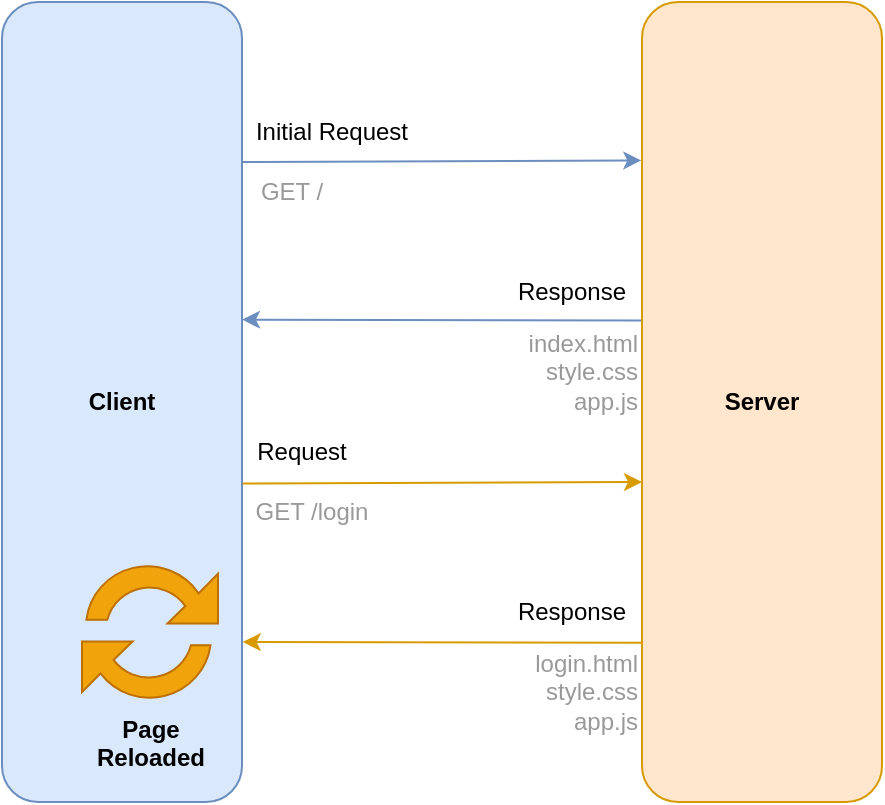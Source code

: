 <mxfile version="20.2.3" type="device"><diagram id="33eHRCcGwjouYvyMAvYt" name="페이지-1"><mxGraphModel dx="651" dy="495" grid="1" gridSize="10" guides="1" tooltips="1" connect="1" arrows="1" fold="1" page="1" pageScale="1" pageWidth="827" pageHeight="1169" math="0" shadow="0"><root><mxCell id="0"/><mxCell id="1" parent="0"/><mxCell id="Tx5qbNKLQodv2c15p00m-1" value="&lt;b&gt;Client&lt;/b&gt;" style="rounded=1;whiteSpace=wrap;html=1;fillColor=#dae8fc;strokeColor=#6c8ebf;" vertex="1" parent="1"><mxGeometry x="40" y="160" width="120" height="400" as="geometry"/></mxCell><mxCell id="Tx5qbNKLQodv2c15p00m-2" value="&lt;b&gt;Server&lt;/b&gt;" style="rounded=1;whiteSpace=wrap;html=1;fillColor=#ffe6cc;strokeColor=#d79b00;" vertex="1" parent="1"><mxGeometry x="360" y="160" width="120" height="400" as="geometry"/></mxCell><mxCell id="Tx5qbNKLQodv2c15p00m-3" value="&lt;b&gt;Page&lt;br&gt;Reloaded&lt;/b&gt;" style="sketch=0;pointerEvents=1;shadow=0;dashed=0;html=1;strokeColor=#BD7000;labelPosition=center;verticalLabelPosition=bottom;verticalAlign=top;align=center;fillColor=#f0a30a;shape=mxgraph.mscae.intune.update;fontColor=#000000;" vertex="1" parent="1"><mxGeometry x="80" y="440" width="68" height="70" as="geometry"/></mxCell><mxCell id="Tx5qbNKLQodv2c15p00m-4" value="" style="endArrow=classic;html=1;rounded=0;exitX=1;exitY=0.2;exitDx=0;exitDy=0;exitPerimeter=0;entryX=-0.003;entryY=0.198;entryDx=0;entryDy=0;entryPerimeter=0;fillColor=#dae8fc;strokeColor=#6c8ebf;" edge="1" parent="1" source="Tx5qbNKLQodv2c15p00m-1" target="Tx5qbNKLQodv2c15p00m-2"><mxGeometry width="50" height="50" relative="1" as="geometry"><mxPoint x="390" y="460" as="sourcePoint"/><mxPoint x="440" y="410" as="targetPoint"/></mxGeometry></mxCell><mxCell id="Tx5qbNKLQodv2c15p00m-5" value="Initial Request" style="text;html=1;strokeColor=none;fillColor=none;align=center;verticalAlign=middle;whiteSpace=wrap;rounded=0;" vertex="1" parent="1"><mxGeometry x="160" y="210" width="90" height="30" as="geometry"/></mxCell><mxCell id="Tx5qbNKLQodv2c15p00m-6" value="&lt;font color=&quot;#999999&quot;&gt;GET /&lt;/font&gt;" style="text;html=1;strokeColor=none;fillColor=none;align=center;verticalAlign=middle;whiteSpace=wrap;rounded=0;" vertex="1" parent="1"><mxGeometry x="160" y="240" width="50" height="30" as="geometry"/></mxCell><mxCell id="Tx5qbNKLQodv2c15p00m-7" value="" style="endArrow=classic;html=1;rounded=0;entryX=1;entryY=0.397;entryDx=0;entryDy=0;entryPerimeter=0;exitX=-0.003;exitY=0.398;exitDx=0;exitDy=0;exitPerimeter=0;fillColor=#dae8fc;strokeColor=#6c8ebf;" edge="1" parent="1" source="Tx5qbNKLQodv2c15p00m-2" target="Tx5qbNKLQodv2c15p00m-1"><mxGeometry width="50" height="50" relative="1" as="geometry"><mxPoint x="260" y="320" as="sourcePoint"/><mxPoint x="310" y="270" as="targetPoint"/></mxGeometry></mxCell><mxCell id="Tx5qbNKLQodv2c15p00m-8" value="Response" style="text;html=1;strokeColor=none;fillColor=none;align=center;verticalAlign=middle;whiteSpace=wrap;rounded=0;" vertex="1" parent="1"><mxGeometry x="290" y="290" width="70" height="30" as="geometry"/></mxCell><mxCell id="Tx5qbNKLQodv2c15p00m-9" value="&lt;font color=&quot;#999999&quot;&gt;index.html&lt;br&gt;style.css&lt;br&gt;app.js&lt;/font&gt;" style="text;html=1;strokeColor=none;fillColor=none;align=right;verticalAlign=middle;whiteSpace=wrap;rounded=0;" vertex="1" parent="1"><mxGeometry x="300" y="320" width="60" height="50" as="geometry"/></mxCell><mxCell id="Tx5qbNKLQodv2c15p00m-10" value="" style="endArrow=classic;html=1;rounded=0;exitX=1;exitY=0.2;exitDx=0;exitDy=0;exitPerimeter=0;entryX=-0.003;entryY=0.198;entryDx=0;entryDy=0;entryPerimeter=0;fillColor=#ffe6cc;strokeColor=#d79b00;" edge="1" parent="1"><mxGeometry width="50" height="50" relative="1" as="geometry"><mxPoint x="160.36" y="400.8" as="sourcePoint"/><mxPoint x="360" y="400.0" as="targetPoint"/></mxGeometry></mxCell><mxCell id="Tx5qbNKLQodv2c15p00m-11" value="" style="endArrow=classic;html=1;rounded=0;entryX=1;entryY=0.397;entryDx=0;entryDy=0;entryPerimeter=0;exitX=-0.003;exitY=0.398;exitDx=0;exitDy=0;exitPerimeter=0;fillColor=#ffe6cc;strokeColor=#d79b00;" edge="1" parent="1"><mxGeometry width="50" height="50" relative="1" as="geometry"><mxPoint x="360" y="480.4" as="sourcePoint"/><mxPoint x="160.36" y="480" as="targetPoint"/></mxGeometry></mxCell><mxCell id="Tx5qbNKLQodv2c15p00m-12" value="Request" style="text;html=1;strokeColor=none;fillColor=none;align=center;verticalAlign=middle;whiteSpace=wrap;rounded=0;" vertex="1" parent="1"><mxGeometry x="160" y="370" width="60" height="30" as="geometry"/></mxCell><mxCell id="Tx5qbNKLQodv2c15p00m-13" value="Response" style="text;html=1;strokeColor=none;fillColor=none;align=center;verticalAlign=middle;whiteSpace=wrap;rounded=0;" vertex="1" parent="1"><mxGeometry x="290" y="450" width="70" height="30" as="geometry"/></mxCell><mxCell id="Tx5qbNKLQodv2c15p00m-14" value="&lt;font color=&quot;#999999&quot;&gt;GET /login&lt;/font&gt;" style="text;html=1;strokeColor=none;fillColor=none;align=center;verticalAlign=middle;whiteSpace=wrap;rounded=0;" vertex="1" parent="1"><mxGeometry x="160" y="400" width="70" height="30" as="geometry"/></mxCell><mxCell id="Tx5qbNKLQodv2c15p00m-15" value="&lt;div style=&quot;&quot;&gt;&lt;span style=&quot;color: rgb(153, 153, 153); background-color: initial;&quot;&gt;login.html&lt;/span&gt;&lt;/div&gt;&lt;font color=&quot;#999999&quot;&gt;&lt;div style=&quot;&quot;&gt;&lt;span style=&quot;background-color: initial;&quot;&gt;style.css&lt;/span&gt;&lt;/div&gt;&lt;div style=&quot;&quot;&gt;&lt;span style=&quot;background-color: initial;&quot;&gt;app.js&lt;/span&gt;&lt;/div&gt;&lt;/font&gt;" style="text;html=1;strokeColor=none;fillColor=none;align=right;verticalAlign=middle;whiteSpace=wrap;rounded=0;" vertex="1" parent="1"><mxGeometry x="300" y="480" width="60" height="50" as="geometry"/></mxCell></root></mxGraphModel></diagram></mxfile>